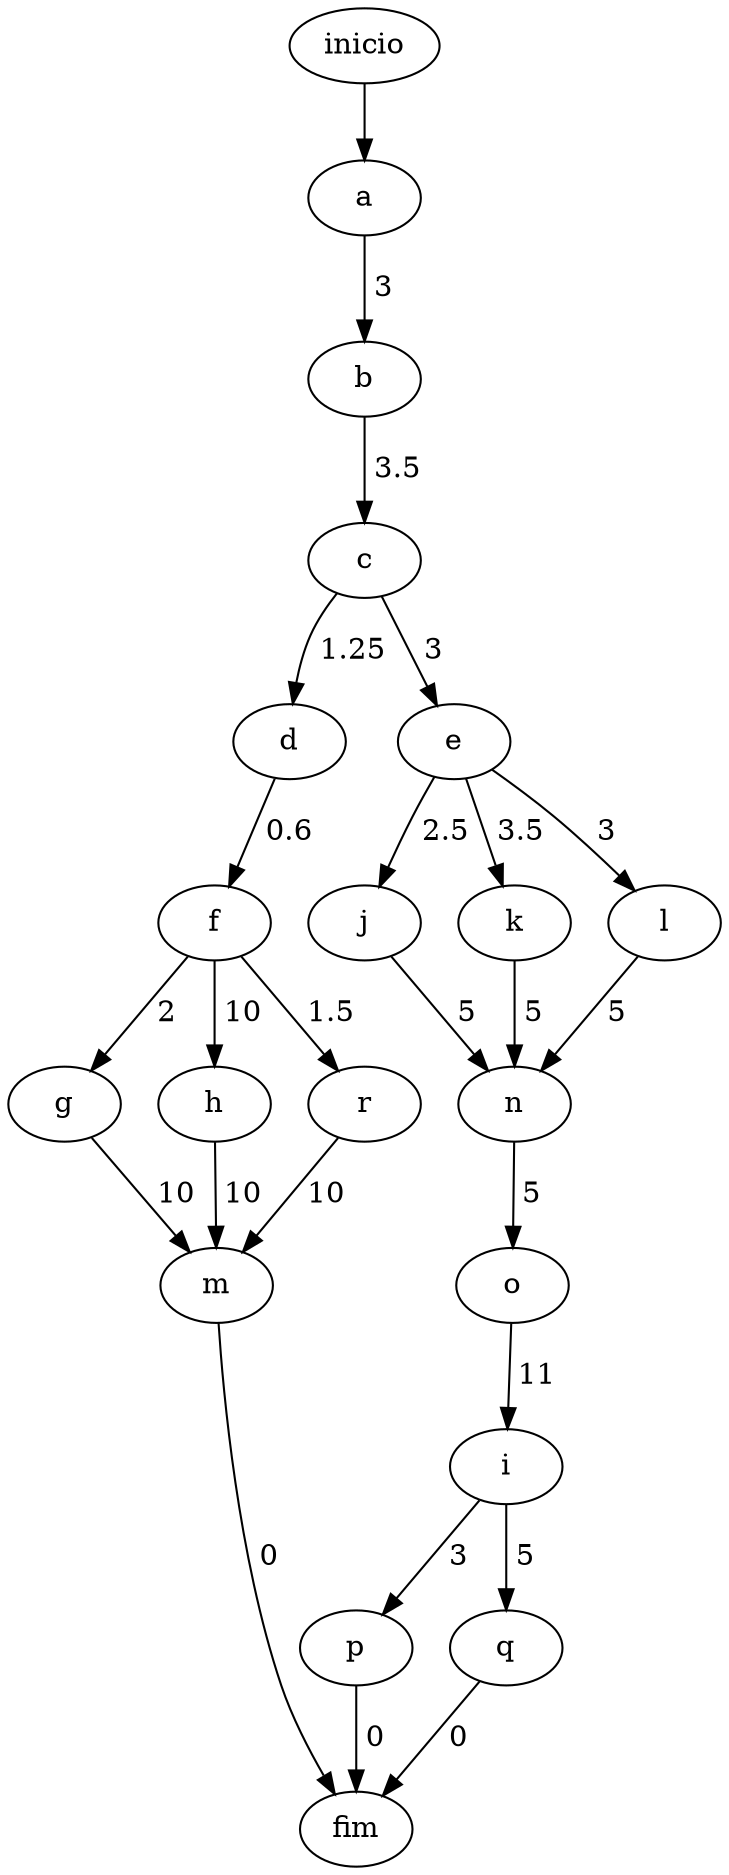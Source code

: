 digraph {
  inicio -> a
	a -> b [label=" 3"]
	b -> c [label=" 3.5"]
	c -> d [label=" 1.25"]
	c -> e [label=" 3"]
	d -> f [label=" 0.6"]
	f -> g [label=" 2"]
	f -> h [label=" 10"]
	e -> j [label=" 2.5"]
	e -> k [label=" 3.5"]
	e -> l [label=" 3"]
	g -> m [label=" 10"]
	k -> n [label=" 5"]
	j -> n [label=" 5"]
	l -> n [label=" 5"]
	n -> o [label=" 5"]
	o -> i [label=" 11"]
	i -> p [label=" 3"]
	i -> q [label=" 5"]
  p -> fim [label=" 0"]
  q -> fim [label=" 0"]
  m -> fim [label=" 0"]
	f -> r [label=" 1.5"]
	h -> m [label=" 10"]
	r -> m [label=" 10"]
} 